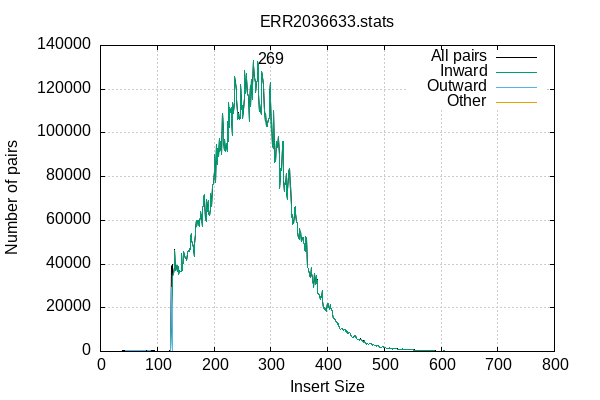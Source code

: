 
            set terminal png size 600,400 truecolor
            set output "ERR2036633-insert-size.png"
            set grid xtics ytics y2tics back lc rgb "#cccccc"
            set rmargin 5
            set label sprintf("%d",269) at 269+10,132994
            set ylabel  "Number of pairs"
            set xlabel  "Insert Size"
            set title "ERR2036633.stats" noenhanced
            plot \
                '-' with lines lc rgb 'black' title 'All pairs', \
                '-' with lines title 'Inward', \
                '-' with lines title 'Outward', \
                '-' with lines title 'Other'
        0	65
1	0
2	91
3	103
4	92
5	114
6	118
7	107
8	111
9	104
10	101
11	123
12	110
13	111
14	94
15	110
16	117
17	141
18	131
19	121
20	128
21	188
22	121
23	183
24	182
25	132
26	141
27	110
28	106
29	123
30	139
31	135
32	148
33	184
34	208
35	223
36	158
37	209
38	200
39	262
40	277
41	307
42	311
43	310
44	334
45	288
46	359
47	374
48	313
49	348
50	379
51	361
52	392
53	410
54	487
55	469
56	432
57	498
58	481
59	462
60	470
61	499
62	514
63	533
64	505
65	482
66	414
67	441
68	455
69	465
70	451
71	503
72	471
73	494
74	513
75	463
76	435
77	469
78	408
79	419
80	410
81	349
82	363
83	368
84	352
85	393
86	367
87	391
88	368
89	387
90	339
91	319
92	332
93	302
94	252
95	309
96	241
97	220
98	182
99	160
100	148
101	157
102	160
103	160
104	153
105	155
106	160
107	195
108	164
109	148
110	165
111	196
112	147
113	177
114	182
115	173
116	183
117	186
118	198
119	173
120	221
121	215
122	242
123	314
124	386
125	38831
126	39577
127	34404
128	36238
129	35781
130	38300
131	46455
132	37480
133	36885
134	39360
135	36519
136	39234
137	38785
138	35264
139	37076
140	36186
141	36729
142	36757
143	45024
144	37029
145	40269
146	40430
147	45705
148	44102
149	42466
150	42890
151	41972
152	41446
153	44306
154	45416
155	46413
156	45814
157	47183
158	46840
159	52007
160	53841
161	50788
162	49243
163	47423
164	46607
165	43336
166	49257
167	53655
168	56275
169	60060
170	57156
171	59770
172	59825
173	58157
174	57214
175	59786
176	61215
177	63942
178	61457
179	57295
180	66014
181	66834
182	70540
183	71824
184	69240
185	60872
186	59703
187	69481
188	63970
189	65225
190	69236
191	63287
192	62134
193	65150
194	72251
195	69360
196	66149
197	75082
198	75943
199	77089
200	82338
201	90018
202	81122
203	77228
204	94867
205	87536
206	85663
207	93036
208	89253
209	97400
210	91585
211	92757
212	95998
213	91067
214	90292
215	108801
216	100854
217	95858
218	91789
219	97160
220	91322
221	91470
222	95245
223	91641
224	105355
225	95920
226	114035
227	102670
228	111848
229	109458
230	111454
231	105951
232	98776
233	114067
234	108743
235	109763
236	113742
237	125925
238	122855
239	119412
240	115487
241	110019
242	106328
243	106814
244	109121
245	106117
246	106654
247	122348
248	114549
249	110531
250	112426
251	106681
252	110622
253	115667
254	128582
255	118567
256	118241
257	127004
258	124989
259	118088
260	116639
261	116931
262	105456
263	112219
264	121511
265	112039
266	124571
267	115297
268	121705
269	132994
270	130872
271	124830
272	125418
273	122999
274	118416
275	122950
276	124144
277	132629
278	130873
279	117555
280	109801
281	113520
282	110303
283	108223
284	127922
285	126495
286	125331
287	122054
288	120810
289	110175
290	105101
291	108946
292	102902
293	103426
294	102780
295	104348
296	106322
297	106909
298	117032
299	122869
300	114834
301	100580
302	105974
303	94366
304	93052
305	110448
306	90863
307	86657
308	87637
309	86958
310	96087
311	94066
312	93460
313	98279
314	97218
315	90293
316	74801
317	80611
318	83846
319	82968
320	92657
321	95893
322	96135
323	78063
324	73240
325	76978
326	76426
327	81257
328	72753
329	69413
330	74292
331	80023
332	82026
333	83889
334	73934
335	75762
336	66749
337	61504
338	62551
339	58098
340	58707
341	62339
342	66042
343	66303
344	63301
345	59560
346	59340
347	58438
348	54551
349	52149
350	51449
351	56279
352	52631
353	54918
354	50328
355	50168
356	52190
357	52272
358	50016
359	49034
360	46481
361	45973
362	52618
363	51778
364	38785
365	38353
366	38066
367	37171
368	35640
369	34562
370	33696
371	38374
372	35719
373	34069
374	32266
375	30819
376	29124
377	35661
378	30877
379	31208
380	34721
381	31045
382	32721
383	26551
384	25873
385	26727
386	25482
387	23788
388	25158
389	24628
390	24735
391	27846
392	23033
393	20202
394	19125
395	20204
396	19708
397	18756
398	18283
399	19321
400	22091
401	21805
402	20246
403	20345
404	19356
405	21451
406	20295
407	19217
408	18297
409	16984
410	15020
411	15495
412	14509
413	15072
414	14228
415	13190
416	13240
417	13276
418	12565
419	12937
420	11711
421	11027
422	10359
423	9941
424	10680
425	10541
426	10291
427	10369
428	9659
429	9701
430	10170
431	10155
432	9072
433	9653
434	9275
435	8245
436	9289
437	8362
438	8883
439	8723
440	8416
441	7567
442	7077
443	7007
444	6561
445	6800
446	6464
447	7433
448	6843
449	6312
450	7376
451	6026
452	5699
453	5594
454	5592
455	5564
456	5194
457	5419
458	5515
459	5742
460	5088
461	5137
462	4468
463	4352
464	4812
465	4973
466	4652
467	3688
468	3581
469	3393
470	3557
471	3522
472	3340
473	3259
474	3519
475	3626
476	3857
477	3232
478	3450
479	2884
480	3065
481	3192
482	2754
483	2637
484	2576
485	2577
486	2449
487	2829
488	2758
489	2502
490	2555
491	2357
492	2023
493	1963
494	1843
495	1900
496	1848
497	2162
498	2242
499	1949
500	1766
501	1809
502	1669
503	1674
504	1589
505	1484
506	1457
507	1307
508	1479
509	1662
510	1603
511	1426
512	1390
513	1274
514	1344
515	1088
516	1267
517	1178
518	1174
519	1336
520	1235
521	1379
522	1230
523	1118
524	1164
525	893
526	922
527	1041
528	1045
529	1061
530	982
531	969
532	1057
533	1191
534	1054
535	935
536	831
537	887
538	749
539	868
540	932
541	947
542	908
543	921
544	864
545	762
546	796
547	860
548	810
549	749
550	754
551	768
552	711
553	627
554	698
555	551
556	622
557	630
558	538
559	538
560	529
561	554
562	450
563	470
564	488
565	473
566	520
567	581
568	593
569	568
570	490
571	521
572	417
573	444
574	385
575	384
576	395
577	391
578	418
579	360
580	406
581	582
582	471
583	343
584	289
585	303
586	272
587	271
588	273
589	238
590	229
591	227
592	218
593	196
594	207
595	209
596	188
597	190
598	215
599	171
600	147
601	184
602	181
603	215
604	239
605	265
606	267
607	183
608	214
609	194
610	199
611	152
612	167
613	151
614	158
615	187
616	176
617	199
618	165
619	168
620	151
621	163
622	129
623	164
624	142
625	173
626	197
627	189
628	166
629	175
630	175
631	170
632	175
633	144
634	116
635	140
636	161
637	190
638	129
639	128
640	156
641	142
642	152
643	118
644	123
645	119
646	136
647	142
648	153
649	117
650	120
651	127
652	125
653	138
654	114
655	111
656	128
657	128
658	96
659	91
660	131
661	116
662	123
663	91
664	111
665	112
666	112
667	128
668	92
669	95
670	115
671	81
672	88
673	122
674	102
675	97
676	107
677	107
678	106
679	81
680	82
681	103
682	85
683	85
684	91
685	94
686	82
687	81
688	86
689	96
690	93
691	116
692	85
693	74
694	82
695	96
696	72
697	88
698	72
699	82
700	92
701	94
702	82
703	64
704	84
705	65
706	67
707	76
708	58
709	69
710	66
711	64
712	71
713	73
714	53
715	70
716	84
717	73
718	79
719	65
720	65
721	68
722	68
723	67
724	60
725	63
726	54
727	70
728	71
729	54
730	75
731	47
732	63
733	93
734	52
735	68
736	62
737	54
738	68
739	65
740	59
741	51
742	58
743	50
744	52
745	66
746	60
747	40
748	49
749	64
750	49
751	67
end
0	0
1	0
2	0
3	0
4	0
5	0
6	0
7	0
8	0
9	0
10	0
11	0
12	0
13	0
14	0
15	0
16	0
17	0
18	0
19	16
20	5
21	27
22	0
23	11
24	3
25	3
26	5
27	6
28	4
29	11
30	9
31	18
32	27
33	20
34	44
35	47
36	28
37	36
38	47
39	57
40	71
41	86
42	101
43	100
44	82
45	84
46	89
47	86
48	90
49	94
50	98
51	95
52	135
53	129
54	154
55	142
56	114
57	145
58	150
59	147
60	150
61	168
62	150
63	177
64	154
65	154
66	138
67	152
68	146
69	145
70	144
71	169
72	166
73	158
74	187
75	180
76	154
77	170
78	153
79	154
80	161
81	122
82	123
83	132
84	151
85	149
86	146
87	162
88	128
89	175
90	126
91	135
92	154
93	120
94	95
95	126
96	116
97	96
98	94
99	68
100	80
101	82
102	85
103	80
104	87
105	87
106	83
107	129
108	92
109	84
110	95
111	123
112	91
113	122
114	113
115	102
116	120
117	126
118	139
119	116
120	147
121	133
122	164
123	196
124	233
125	9392
126	26047
127	34336
128	36201
129	35752
130	38264
131	46429
132	37454
133	36859
134	39326
135	36488
136	39190
137	38759
138	35239
139	37041
140	36154
141	36706
142	36731
143	44993
144	36997
145	40233
146	40398
147	45669
148	44079
149	42431
150	42856
151	41938
152	41422
153	44282
154	45391
155	46392
156	45783
157	47147
158	46813
159	51972
160	53810
161	50758
162	49206
163	47390
164	46569
165	43309
166	49229
167	53625
168	56242
169	60024
170	57125
171	59743
172	59792
173	58140
174	57194
175	59760
176	61184
177	63909
178	61435
179	57273
180	65993
181	66805
182	70505
183	71787
184	69208
185	60839
186	59666
187	69459
188	63935
189	65194
190	69207
191	63253
192	62100
193	65117
194	72217
195	69344
196	66129
197	75064
198	75918
199	77065
200	82307
201	89995
202	81092
203	77178
204	94829
205	87513
206	85632
207	93020
208	89228
209	97364
210	91569
211	92722
212	95978
213	91037
214	90261
215	108779
216	100819
217	95834
218	91758
219	97127
220	91295
221	91438
222	95205
223	91627
224	105329
225	95903
226	114011
227	102636
228	111823
229	109431
230	111427
231	105924
232	98752
233	114038
234	108717
235	109737
236	113713
237	125897
238	122834
239	119388
240	115459
241	109995
242	106301
243	106775
244	109098
245	106104
246	106624
247	122327
248	114525
249	110508
250	112411
251	106659
252	110595
253	115651
254	128549
255	118541
256	118212
257	126984
258	124963
259	118062
260	116616
261	116917
262	105432
263	112197
264	121496
265	112001
266	124545
267	115272
268	121677
269	132971
270	130855
271	124800
272	125385
273	122976
274	118385
275	122908
276	124118
277	132605
278	130845
279	117538
280	109766
281	113486
282	110276
283	108206
284	127896
285	126464
286	125300
287	122021
288	120777
289	110153
290	105081
291	108912
292	102884
293	103403
294	102755
295	104321
296	106291
297	106879
298	117000
299	122848
300	114798
301	100565
302	105943
303	94338
304	93027
305	110416
306	90844
307	86632
308	87616
309	86938
310	96057
311	94039
312	93445
313	98243
314	97185
315	90266
316	74762
317	80584
318	83828
319	82944
320	92629
321	95873
322	96119
323	78037
324	73210
325	76946
326	76404
327	81236
328	72730
329	69392
330	74266
331	79998
332	81996
333	83865
334	73912
335	75742
336	66727
337	61482
338	62528
339	58084
340	58674
341	62317
342	66015
343	66279
344	63263
345	59539
346	59310
347	58411
348	54524
349	52120
350	51428
351	56258
352	52605
353	54897
354	50320
355	50141
356	52155
357	52243
358	49994
359	49013
360	46455
361	45942
362	52588
363	51754
364	38764
365	38323
366	38056
367	37156
368	35620
369	34545
370	33674
371	38356
372	35684
373	34049
374	32244
375	30805
376	29102
377	35643
378	30861
379	31188
380	34704
381	31029
382	32701
383	26525
384	25857
385	26699
386	25457
387	23756
388	25127
389	24605
390	24712
391	27824
392	23016
393	20170
394	19105
395	20182
396	19691
397	18728
398	18260
399	19299
400	22070
401	21790
402	20224
403	20319
404	19333
405	21425
406	20270
407	19200
408	18266
409	16951
410	14991
411	15472
412	14484
413	15039
414	14208
415	13170
416	13220
417	13248
418	12533
419	12910
420	11690
421	11010
422	10335
423	9912
424	10654
425	10527
426	10267
427	10340
428	9635
429	9675
430	10151
431	10123
432	9050
433	9630
434	9258
435	8224
436	9266
437	8341
438	8851
439	8705
440	8395
441	7537
442	7060
443	6988
444	6540
445	6773
446	6446
447	7416
448	6820
449	6292
450	7350
451	5997
452	5687
453	5580
454	5578
455	5541
456	5178
457	5397
458	5481
459	5717
460	5064
461	5113
462	4447
463	4328
464	4790
465	4956
466	4626
467	3669
468	3556
469	3368
470	3532
471	3504
472	3316
473	3237
474	3500
475	3605
476	3830
477	3218
478	3432
479	2865
480	3053
481	3164
482	2735
483	2613
484	2558
485	2559
486	2417
487	2805
488	2747
489	2477
490	2539
491	2337
492	2001
493	1948
494	1823
495	1865
496	1822
497	2132
498	2214
499	1933
500	1739
501	1787
502	1655
503	1658
504	1565
505	1464
506	1427
507	1291
508	1456
509	1634
510	1584
511	1409
512	1373
513	1257
514	1324
515	1072
516	1251
517	1154
518	1157
519	1307
520	1210
521	1359
522	1211
523	1091
524	1132
525	871
526	899
527	1014
528	1029
529	1036
530	961
531	944
532	1035
533	1173
534	1034
535	922
536	805
537	863
538	726
539	853
540	912
541	921
542	886
543	906
544	839
545	745
546	761
547	828
548	785
549	716
550	739
551	736
552	681
553	607
554	672
555	529
556	597
557	614
558	515
559	521
560	502
561	536
562	432
563	450
564	470
565	452
566	500
567	559
568	559
569	541
570	466
571	491
572	397
573	430
574	367
575	367
576	372
577	370
578	390
579	339
580	373
581	550
582	440
583	315
584	282
585	281
586	248
587	247
588	247
589	229
590	207
591	204
592	199
593	171
594	179
595	193
596	174
597	165
598	181
599	157
600	129
601	169
602	168
603	191
604	214
605	241
606	241
607	156
608	189
609	172
610	181
611	140
612	151
613	131
614	140
615	169
616	153
617	173
618	147
619	137
620	130
621	142
622	119
623	139
624	113
625	152
626	174
627	170
628	140
629	153
630	147
631	158
632	158
633	125
634	100
635	115
636	138
637	165
638	110
639	104
640	120
641	122
642	130
643	103
644	103
645	89
646	113
647	116
648	119
649	101
650	100
651	100
652	108
653	115
654	90
655	96
656	100
657	109
658	78
659	71
660	107
661	96
662	108
663	64
664	94
665	79
666	82
667	112
668	84
669	73
670	98
671	65
672	74
673	98
674	87
675	83
676	91
677	87
678	89
679	61
680	62
681	82
682	72
683	64
684	78
685	76
686	66
687	70
688	71
689	73
690	79
691	86
692	66
693	60
694	65
695	72
696	62
697	60
698	57
699	58
700	63
701	72
702	61
703	49
704	63
705	51
706	44
707	65
708	41
709	53
710	51
711	52
712	51
713	49
714	38
715	52
716	68
717	53
718	61
719	49
720	45
721	54
722	51
723	52
724	50
725	55
726	41
727	50
728	59
729	41
730	53
731	38
732	46
733	73
734	36
735	45
736	39
737	38
738	41
739	52
740	44
741	38
742	41
743	38
744	37
745	46
746	37
747	34
748	33
749	46
750	40
751	49
end
0	65
1	0
2	91
3	103
4	92
5	113
6	118
7	107
8	111
9	104
10	101
11	123
12	110
13	111
14	94
15	110
16	117
17	141
18	131
19	104
20	123
21	161
22	121
23	172
24	179
25	129
26	136
27	104
28	102
29	112
30	130
31	117
32	121
33	164
34	164
35	175
36	130
37	173
38	153
39	205
40	206
41	220
42	209
43	209
44	252
45	204
46	269
47	288
48	223
49	253
50	281
51	266
52	257
53	281
54	333
55	327
56	318
57	353
58	331
59	314
60	320
61	331
62	364
63	356
64	351
65	328
66	276
67	288
68	308
69	320
70	307
71	334
72	303
73	335
74	325
75	283
76	281
77	299
78	255
79	265
80	249
81	227
82	240
83	236
84	201
85	244
86	221
87	229
88	240
89	212
90	213
91	184
92	178
93	181
94	157
95	182
96	125
97	124
98	88
99	92
100	68
101	75
102	75
103	80
104	66
105	68
106	77
107	66
108	72
109	64
110	70
111	73
112	56
113	55
114	69
115	71
116	63
117	60
118	59
119	57
120	74
121	82
122	78
123	118
124	153
125	29439
126	13530
127	68
128	37
129	29
130	36
131	26
132	26
133	26
134	32
135	31
136	44
137	26
138	24
139	35
140	32
141	23
142	26
143	31
144	31
145	36
146	32
147	36
148	23
149	35
150	34
151	34
152	23
153	24
154	25
155	21
156	31
157	36
158	26
159	34
160	31
161	30
162	37
163	33
164	38
165	27
166	28
167	30
168	33
169	36
170	30
171	27
172	33
173	17
174	20
175	26
176	31
177	33
178	22
179	22
180	21
181	29
182	35
183	36
184	30
185	33
186	36
187	21
188	34
189	31
190	29
191	34
192	34
193	33
194	34
195	16
196	20
197	18
198	25
199	23
200	31
201	22
202	30
203	50
204	37
205	23
206	31
207	16
208	25
209	36
210	16
211	35
212	20
213	30
214	31
215	22
216	35
217	24
218	31
219	33
220	27
221	31
222	40
223	13
224	26
225	17
226	24
227	33
228	25
229	27
230	27
231	27
232	24
233	29
234	26
235	26
236	29
237	28
238	21
239	24
240	28
241	24
242	27
243	39
244	22
245	13
246	30
247	21
248	24
249	23
250	15
251	22
252	27
253	16
254	33
255	26
256	28
257	19
258	26
259	26
260	23
261	14
262	24
263	22
264	15
265	38
266	26
267	25
268	28
269	23
270	17
271	29
272	33
273	23
274	30
275	42
276	26
277	24
278	26
279	17
280	35
281	34
282	27
283	17
284	26
285	31
286	31
287	33
288	33
289	22
290	20
291	34
292	18
293	23
294	25
295	27
296	31
297	30
298	32
299	21
300	36
301	15
302	31
303	28
304	25
305	32
306	19
307	25
308	21
309	20
310	30
311	27
312	15
313	36
314	33
315	27
316	39
317	27
318	18
319	24
320	28
321	20
322	16
323	26
324	30
325	32
326	22
327	20
328	23
329	21
330	26
331	25
332	30
333	23
334	22
335	20
336	22
337	22
338	23
339	14
340	33
341	22
342	27
343	24
344	38
345	21
346	30
347	27
348	27
349	28
350	21
351	21
352	26
353	21
354	8
355	27
356	35
357	29
358	22
359	21
360	26
361	31
362	30
363	24
364	21
365	30
366	10
367	15
368	20
369	17
370	22
371	18
372	35
373	20
374	22
375	14
376	22
377	17
378	16
379	20
380	17
381	15
382	20
383	26
384	16
385	28
386	25
387	32
388	31
389	23
390	23
391	22
392	17
393	31
394	20
395	22
396	17
397	27
398	23
399	22
400	21
401	15
402	22
403	25
404	23
405	26
406	25
407	17
408	31
409	33
410	29
411	23
412	25
413	33
414	20
415	20
416	20
417	28
418	32
419	27
420	21
421	17
422	24
423	29
424	26
425	14
426	23
427	29
428	24
429	26
430	19
431	32
432	22
433	23
434	17
435	21
436	23
437	21
438	32
439	18
440	21
441	30
442	17
443	19
444	21
445	27
446	18
447	17
448	23
449	20
450	26
451	29
452	12
453	14
454	14
455	23
456	16
457	22
458	34
459	25
460	24
461	24
462	20
463	24
464	22
465	17
466	26
467	19
468	25
469	24
470	25
471	18
472	24
473	21
474	19
475	21
476	27
477	14
478	18
479	18
480	12
481	28
482	19
483	24
484	18
485	18
486	32
487	24
488	11
489	25
490	16
491	20
492	22
493	15
494	20
495	35
496	26
497	30
498	28
499	16
500	27
501	22
502	14
503	16
504	24
505	20
506	30
507	16
508	23
509	28
510	19
511	17
512	17
513	17
514	20
515	16
516	16
517	24
518	17
519	29
520	25
521	20
522	19
523	27
524	32
525	22
526	23
527	27
528	16
529	25
530	21
531	25
532	22
533	18
534	20
535	13
536	26
537	24
538	23
539	15
540	20
541	26
542	22
543	15
544	24
545	17
546	34
547	32
548	25
549	33
550	15
551	32
552	30
553	20
554	26
555	21
556	24
557	16
558	23
559	17
560	27
561	18
562	18
563	20
564	18
565	21
566	20
567	22
568	34
569	27
570	24
571	30
572	20
573	14
574	18
575	17
576	23
577	21
578	28
579	21
580	33
581	32
582	31
583	28
584	7
585	22
586	24
587	24
588	26
589	9
590	22
591	23
592	19
593	25
594	28
595	16
596	14
597	25
598	34
599	14
600	18
601	15
602	13
603	24
604	25
605	24
606	26
607	27
608	25
609	22
610	18
611	12
612	16
613	20
614	18
615	18
616	23
617	26
618	18
619	31
620	21
621	21
622	10
623	24
624	29
625	21
626	23
627	19
628	26
629	21
630	28
631	12
632	17
633	19
634	16
635	25
636	23
637	25
638	19
639	24
640	36
641	20
642	22
643	15
644	20
645	30
646	23
647	26
648	34
649	16
650	20
651	27
652	17
653	23
654	24
655	15
656	28
657	19
658	18
659	20
660	24
661	20
662	15
663	27
664	17
665	33
666	30
667	16
668	8
669	22
670	17
671	16
672	13
673	24
674	15
675	14
676	16
677	20
678	17
679	20
680	20
681	21
682	13
683	21
684	13
685	18
686	16
687	11
688	15
689	23
690	14
691	30
692	19
693	14
694	17
695	24
696	10
697	28
698	15
699	24
700	29
701	22
702	21
703	15
704	21
705	14
706	23
707	11
708	17
709	16
710	15
711	12
712	19
713	24
714	15
715	18
716	16
717	20
718	18
719	16
720	20
721	14
722	17
723	15
724	10
725	8
726	13
727	20
728	12
729	13
730	22
731	9
732	17
733	20
734	16
735	23
736	23
737	15
738	27
739	13
740	15
741	13
742	17
743	12
744	15
745	20
746	23
747	6
748	16
749	18
750	9
751	18
end
0	0
1	0
2	0
3	0
4	0
5	1
6	0
7	0
8	0
9	0
10	0
11	0
12	0
13	0
14	0
15	0
16	0
17	0
18	0
19	1
20	0
21	0
22	0
23	0
24	0
25	0
26	0
27	0
28	0
29	0
30	0
31	0
32	0
33	0
34	0
35	1
36	0
37	0
38	0
39	0
40	0
41	1
42	1
43	1
44	0
45	0
46	1
47	0
48	0
49	1
50	0
51	0
52	0
53	0
54	0
55	0
56	0
57	0
58	0
59	1
60	0
61	0
62	0
63	0
64	0
65	0
66	0
67	1
68	1
69	0
70	0
71	0
72	2
73	1
74	1
75	0
76	0
77	0
78	0
79	0
80	0
81	0
82	0
83	0
84	0
85	0
86	0
87	0
88	0
89	0
90	0
91	0
92	0
93	1
94	0
95	1
96	0
97	0
98	0
99	0
100	0
101	0
102	0
103	0
104	0
105	0
106	0
107	0
108	0
109	0
110	0
111	0
112	0
113	0
114	0
115	0
116	0
117	0
118	0
119	0
120	0
121	0
122	0
123	0
124	0
125	0
126	0
127	0
128	0
129	0
130	0
131	0
132	0
133	0
134	2
135	0
136	0
137	0
138	1
139	0
140	0
141	0
142	0
143	0
144	1
145	0
146	0
147	0
148	0
149	0
150	0
151	0
152	1
153	0
154	0
155	0
156	0
157	0
158	1
159	1
160	0
161	0
162	0
163	0
164	0
165	0
166	0
167	0
168	0
169	0
170	1
171	0
172	0
173	0
174	0
175	0
176	0
177	0
178	0
179	0
180	0
181	0
182	0
183	1
184	2
185	0
186	1
187	1
188	1
189	0
190	0
191	0
192	0
193	0
194	0
195	0
196	0
197	0
198	0
199	1
200	0
201	1
202	0
203	0
204	1
205	0
206	0
207	0
208	0
209	0
210	0
211	0
212	0
213	0
214	0
215	0
216	0
217	0
218	0
219	0
220	0
221	1
222	0
223	1
224	0
225	0
226	0
227	1
228	0
229	0
230	0
231	0
232	0
233	0
234	0
235	0
236	0
237	0
238	0
239	0
240	0
241	0
242	0
243	0
244	1
245	0
246	0
247	0
248	0
249	0
250	0
251	0
252	0
253	0
254	0
255	0
256	1
257	1
258	0
259	0
260	0
261	0
262	0
263	0
264	0
265	0
266	0
267	0
268	0
269	0
270	0
271	1
272	0
273	0
274	1
275	0
276	0
277	0
278	2
279	0
280	0
281	0
282	0
283	0
284	0
285	0
286	0
287	0
288	0
289	0
290	0
291	0
292	0
293	0
294	0
295	0
296	0
297	0
298	0
299	0
300	0
301	0
302	0
303	0
304	0
305	0
306	0
307	0
308	0
309	0
310	0
311	0
312	0
313	0
314	0
315	0
316	0
317	0
318	0
319	0
320	0
321	0
322	0
323	0
324	0
325	0
326	0
327	1
328	0
329	0
330	0
331	0
332	0
333	1
334	0
335	0
336	0
337	0
338	0
339	0
340	0
341	0
342	0
343	0
344	0
345	0
346	0
347	0
348	0
349	1
350	0
351	0
352	0
353	0
354	0
355	0
356	0
357	0
358	0
359	0
360	0
361	0
362	0
363	0
364	0
365	0
366	0
367	0
368	0
369	0
370	0
371	0
372	0
373	0
374	0
375	0
376	0
377	1
378	0
379	0
380	0
381	1
382	0
383	0
384	0
385	0
386	0
387	0
388	0
389	0
390	0
391	0
392	0
393	1
394	0
395	0
396	0
397	1
398	0
399	0
400	0
401	0
402	0
403	1
404	0
405	0
406	0
407	0
408	0
409	0
410	0
411	0
412	0
413	0
414	0
415	0
416	0
417	0
418	0
419	0
420	0
421	0
422	0
423	0
424	0
425	0
426	1
427	0
428	0
429	0
430	0
431	0
432	0
433	0
434	0
435	0
436	0
437	0
438	0
439	0
440	0
441	0
442	0
443	0
444	0
445	0
446	0
447	0
448	0
449	0
450	0
451	0
452	0
453	0
454	0
455	0
456	0
457	0
458	0
459	0
460	0
461	0
462	1
463	0
464	0
465	0
466	0
467	0
468	0
469	1
470	0
471	0
472	0
473	1
474	0
475	0
476	0
477	0
478	0
479	1
480	0
481	0
482	0
483	0
484	0
485	0
486	0
487	0
488	0
489	0
490	0
491	0
492	0
493	0
494	0
495	0
496	0
497	0
498	0
499	0
500	0
501	0
502	0
503	0
504	0
505	0
506	0
507	0
508	0
509	0
510	0
511	0
512	0
513	0
514	0
515	0
516	0
517	0
518	0
519	0
520	0
521	0
522	0
523	0
524	0
525	0
526	0
527	0
528	0
529	0
530	0
531	0
532	0
533	0
534	0
535	0
536	0
537	0
538	0
539	0
540	0
541	0
542	0
543	0
544	1
545	0
546	1
547	0
548	0
549	0
550	0
551	0
552	0
553	0
554	0
555	1
556	1
557	0
558	0
559	0
560	0
561	0
562	0
563	0
564	0
565	0
566	0
567	0
568	0
569	0
570	0
571	0
572	0
573	0
574	0
575	0
576	0
577	0
578	0
579	0
580	0
581	0
582	0
583	0
584	0
585	0
586	0
587	0
588	0
589	0
590	0
591	0
592	0
593	0
594	0
595	0
596	0
597	0
598	0
599	0
600	0
601	0
602	0
603	0
604	0
605	0
606	0
607	0
608	0
609	0
610	0
611	0
612	0
613	0
614	0
615	0
616	0
617	0
618	0
619	0
620	0
621	0
622	0
623	1
624	0
625	0
626	0
627	0
628	0
629	1
630	0
631	0
632	0
633	0
634	0
635	0
636	0
637	0
638	0
639	0
640	0
641	0
642	0
643	0
644	0
645	0
646	0
647	0
648	0
649	0
650	0
651	0
652	0
653	0
654	0
655	0
656	0
657	0
658	0
659	0
660	0
661	0
662	0
663	0
664	0
665	0
666	0
667	0
668	0
669	0
670	0
671	0
672	1
673	0
674	0
675	0
676	0
677	0
678	0
679	0
680	0
681	0
682	0
683	0
684	0
685	0
686	0
687	0
688	0
689	0
690	0
691	0
692	0
693	0
694	0
695	0
696	0
697	0
698	0
699	0
700	0
701	0
702	0
703	0
704	0
705	0
706	0
707	0
708	0
709	0
710	0
711	0
712	1
713	0
714	0
715	0
716	0
717	0
718	0
719	0
720	0
721	0
722	0
723	0
724	0
725	0
726	0
727	0
728	0
729	0
730	0
731	0
732	0
733	0
734	0
735	0
736	0
737	1
738	0
739	0
740	0
741	0
742	0
743	0
744	0
745	0
746	0
747	0
748	0
749	0
750	0
751	0
end
